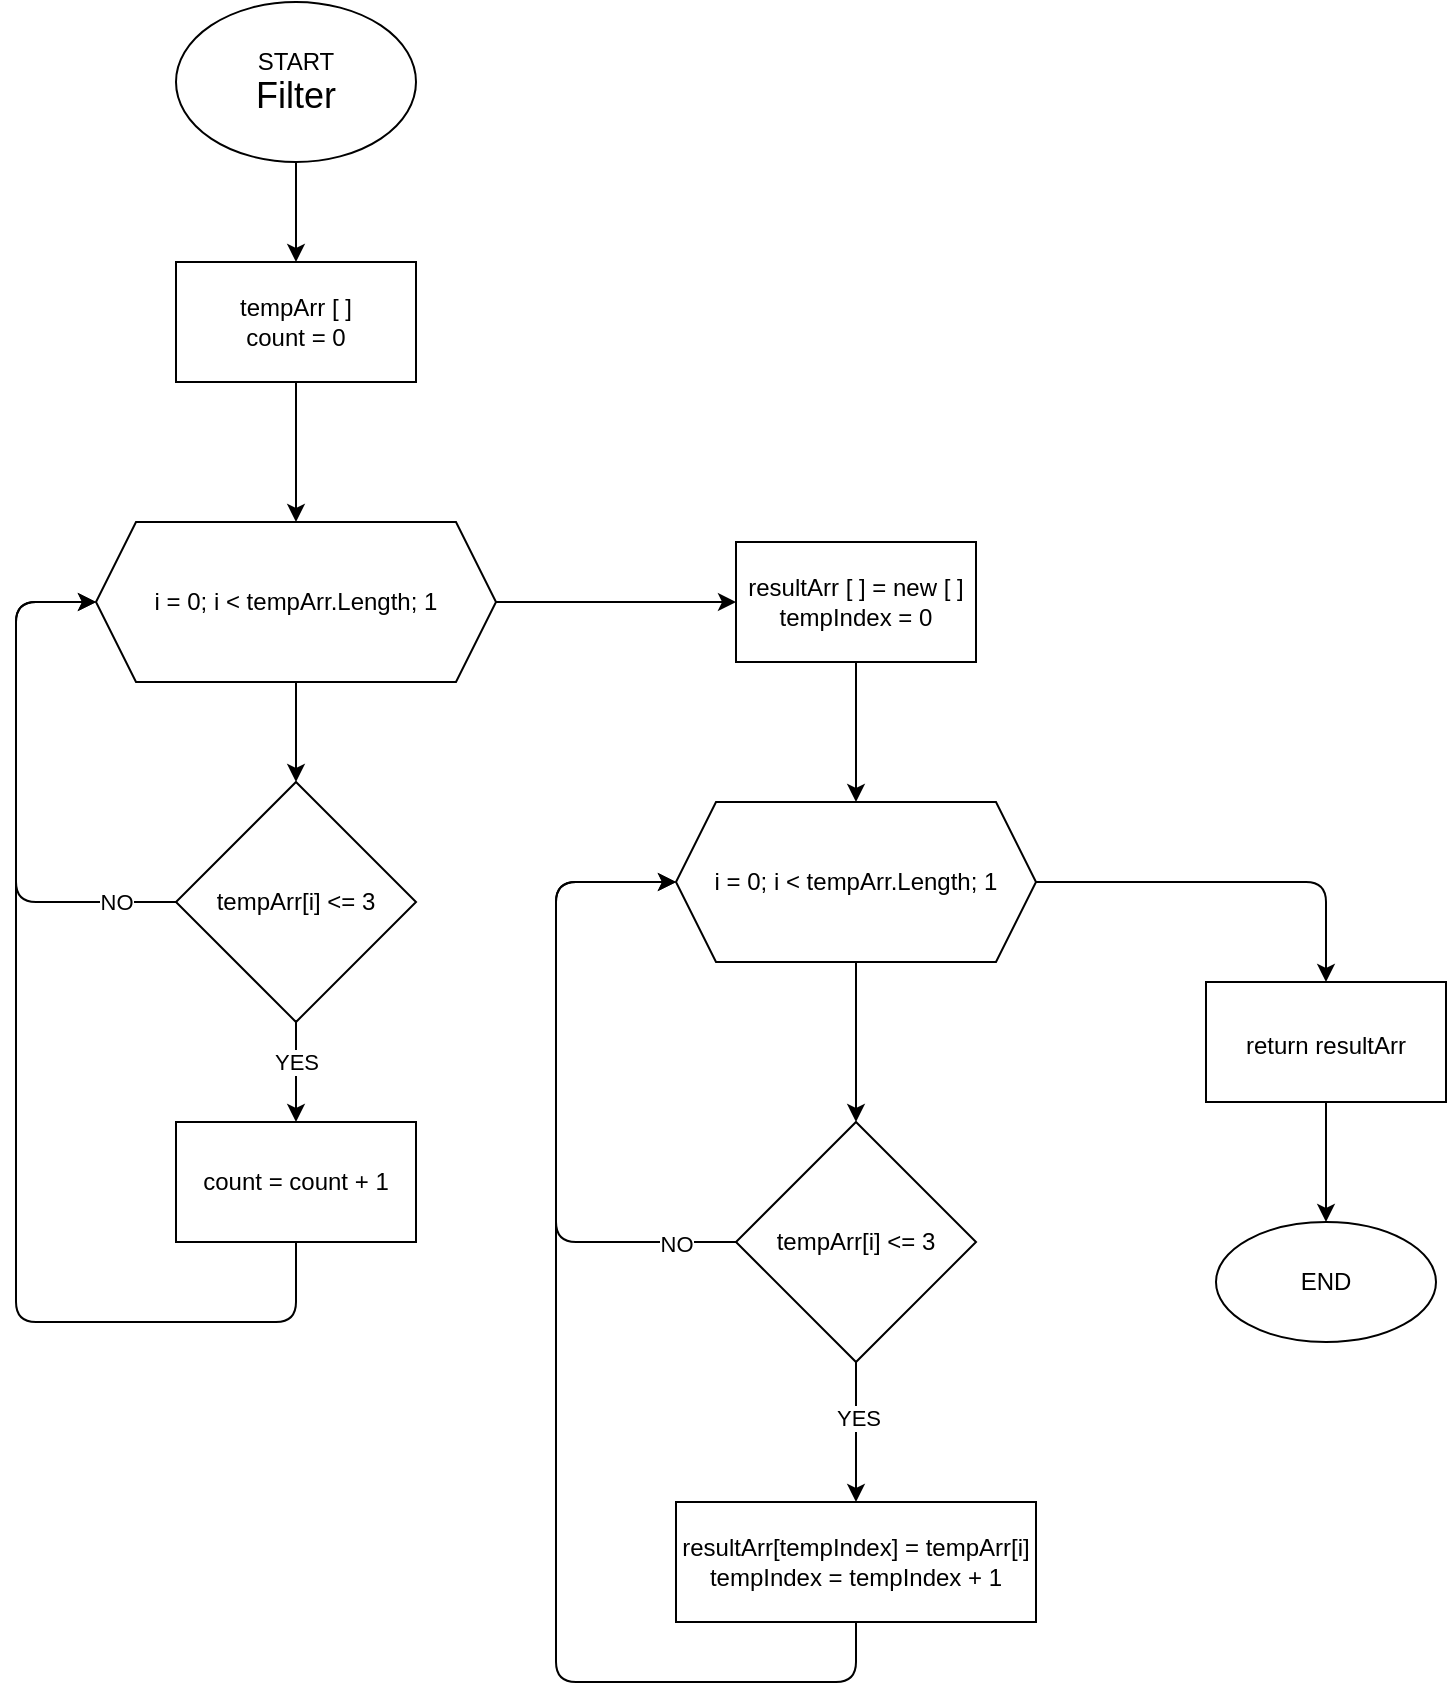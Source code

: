 <mxfile>
    <diagram id="EWhPCFQ_eLGS90JnhNdZ" name="Страница 1">
        <mxGraphModel dx="1743" dy="878" grid="1" gridSize="10" guides="1" tooltips="1" connect="1" arrows="1" fold="1" page="1" pageScale="1" pageWidth="827" pageHeight="1169" math="0" shadow="0">
            <root>
                <mxCell id="0"/>
                <mxCell id="1" parent="0"/>
                <mxCell id="39" value="" style="edgeStyle=none;html=1;" edge="1" parent="1" source="40" target="42">
                    <mxGeometry relative="1" as="geometry"/>
                </mxCell>
                <mxCell id="40" value="START&lt;br&gt;&lt;font style=&quot;font-size: 18px;&quot;&gt;Filter&lt;/font&gt;" style="ellipse;whiteSpace=wrap;html=1;" vertex="1" parent="1">
                    <mxGeometry x="120" y="20" width="120" height="80" as="geometry"/>
                </mxCell>
                <mxCell id="41" value="" style="edgeStyle=none;html=1;" edge="1" parent="1" source="42" target="45">
                    <mxGeometry relative="1" as="geometry"/>
                </mxCell>
                <mxCell id="42" value="tempArr [ ]&lt;br&gt;count = 0" style="whiteSpace=wrap;html=1;" vertex="1" parent="1">
                    <mxGeometry x="120" y="150" width="120" height="60" as="geometry"/>
                </mxCell>
                <mxCell id="43" value="" style="edgeStyle=none;html=1;" edge="1" parent="1" source="45" target="50">
                    <mxGeometry relative="1" as="geometry"/>
                </mxCell>
                <mxCell id="44" value="" style="edgeStyle=none;html=1;" edge="1" parent="1" source="45" target="54">
                    <mxGeometry relative="1" as="geometry"/>
                </mxCell>
                <mxCell id="45" value="i = 0; i &amp;lt; tempArr.Length; 1" style="shape=hexagon;perimeter=hexagonPerimeter2;whiteSpace=wrap;html=1;fixedSize=1;" vertex="1" parent="1">
                    <mxGeometry x="80" y="280" width="200" height="80" as="geometry"/>
                </mxCell>
                <mxCell id="46" value="" style="edgeStyle=none;html=1;" edge="1" parent="1" source="50" target="52">
                    <mxGeometry relative="1" as="geometry"/>
                </mxCell>
                <mxCell id="47" value="YES" style="edgeLabel;html=1;align=center;verticalAlign=middle;resizable=0;points=[];" vertex="1" connectable="0" parent="46">
                    <mxGeometry x="-0.455" y="1" relative="1" as="geometry">
                        <mxPoint x="-1" y="6" as="offset"/>
                    </mxGeometry>
                </mxCell>
                <mxCell id="48" style="edgeStyle=none;html=1;" edge="1" parent="1" source="50">
                    <mxGeometry relative="1" as="geometry">
                        <mxPoint x="80" y="320" as="targetPoint"/>
                        <Array as="points">
                            <mxPoint x="40" y="470"/>
                            <mxPoint x="40" y="320"/>
                        </Array>
                    </mxGeometry>
                </mxCell>
                <mxCell id="49" value="NO" style="edgeLabel;html=1;align=center;verticalAlign=middle;resizable=0;points=[];" vertex="1" connectable="0" parent="48">
                    <mxGeometry x="-0.76" y="1" relative="1" as="geometry">
                        <mxPoint x="2" y="-1" as="offset"/>
                    </mxGeometry>
                </mxCell>
                <mxCell id="50" value="tempArr[i] &amp;lt;= 3" style="rhombus;whiteSpace=wrap;html=1;" vertex="1" parent="1">
                    <mxGeometry x="120" y="410" width="120" height="120" as="geometry"/>
                </mxCell>
                <mxCell id="51" style="edgeStyle=none;html=1;entryX=0;entryY=0.5;entryDx=0;entryDy=0;exitX=0.5;exitY=1;exitDx=0;exitDy=0;" edge="1" parent="1" source="52" target="45">
                    <mxGeometry relative="1" as="geometry">
                        <Array as="points">
                            <mxPoint x="180" y="680"/>
                            <mxPoint x="90" y="680"/>
                            <mxPoint x="40" y="680"/>
                            <mxPoint x="40" y="500"/>
                            <mxPoint x="40" y="320"/>
                        </Array>
                    </mxGeometry>
                </mxCell>
                <mxCell id="52" value="count = count + 1" style="whiteSpace=wrap;html=1;" vertex="1" parent="1">
                    <mxGeometry x="120" y="580" width="120" height="60" as="geometry"/>
                </mxCell>
                <mxCell id="53" value="" style="edgeStyle=none;html=1;" edge="1" parent="1" source="54" target="57">
                    <mxGeometry relative="1" as="geometry"/>
                </mxCell>
                <mxCell id="54" value="resultArr [ ] = new [ ]&lt;br&gt;tempIndex = 0" style="whiteSpace=wrap;html=1;" vertex="1" parent="1">
                    <mxGeometry x="400" y="290" width="120" height="60" as="geometry"/>
                </mxCell>
                <mxCell id="55" value="" style="edgeStyle=none;html=1;entryX=0.5;entryY=0;entryDx=0;entryDy=0;" edge="1" parent="1" source="57" target="62">
                    <mxGeometry relative="1" as="geometry">
                        <mxPoint x="460" y="560" as="targetPoint"/>
                    </mxGeometry>
                </mxCell>
                <mxCell id="56" style="edgeStyle=none;html=1;entryX=0.5;entryY=0;entryDx=0;entryDy=0;" edge="1" parent="1" source="57" target="67">
                    <mxGeometry relative="1" as="geometry">
                        <mxPoint x="695" y="530" as="targetPoint"/>
                        <Array as="points">
                            <mxPoint x="695" y="460"/>
                        </Array>
                    </mxGeometry>
                </mxCell>
                <mxCell id="57" value="i = 0; i &amp;lt; tempArr.Length; 1" style="shape=hexagon;perimeter=hexagonPerimeter2;whiteSpace=wrap;html=1;fixedSize=1;" vertex="1" parent="1">
                    <mxGeometry x="370" y="420" width="180" height="80" as="geometry"/>
                </mxCell>
                <mxCell id="58" value="" style="edgeStyle=none;html=1;" edge="1" parent="1" source="62" target="64">
                    <mxGeometry relative="1" as="geometry"/>
                </mxCell>
                <mxCell id="59" value="YES" style="edgeLabel;html=1;align=center;verticalAlign=middle;resizable=0;points=[];" vertex="1" connectable="0" parent="58">
                    <mxGeometry x="-0.2" y="1" relative="1" as="geometry">
                        <mxPoint as="offset"/>
                    </mxGeometry>
                </mxCell>
                <mxCell id="60" style="edgeStyle=none;html=1;" edge="1" parent="1" source="62">
                    <mxGeometry relative="1" as="geometry">
                        <mxPoint x="370" y="460" as="targetPoint"/>
                        <Array as="points">
                            <mxPoint x="310" y="640"/>
                            <mxPoint x="310" y="460"/>
                        </Array>
                    </mxGeometry>
                </mxCell>
                <mxCell id="61" value="NO" style="edgeLabel;html=1;align=center;verticalAlign=middle;resizable=0;points=[];" vertex="1" connectable="0" parent="60">
                    <mxGeometry x="-0.816" y="1" relative="1" as="geometry">
                        <mxPoint as="offset"/>
                    </mxGeometry>
                </mxCell>
                <mxCell id="62" value="tempArr[i] &amp;lt;= 3" style="rhombus;whiteSpace=wrap;html=1;" vertex="1" parent="1">
                    <mxGeometry x="400" y="580" width="120" height="120" as="geometry"/>
                </mxCell>
                <mxCell id="63" style="edgeStyle=none;html=1;entryX=0;entryY=0.5;entryDx=0;entryDy=0;" edge="1" parent="1" source="64" target="57">
                    <mxGeometry relative="1" as="geometry">
                        <Array as="points">
                            <mxPoint x="460" y="860"/>
                            <mxPoint x="310" y="860"/>
                            <mxPoint x="310" y="600"/>
                            <mxPoint x="310" y="460"/>
                        </Array>
                    </mxGeometry>
                </mxCell>
                <mxCell id="64" value="resultArr[tempIndex] = tempArr[i]&lt;br&gt;tempIndex = tempIndex + 1" style="whiteSpace=wrap;html=1;" vertex="1" parent="1">
                    <mxGeometry x="370" y="770" width="180" height="60" as="geometry"/>
                </mxCell>
                <mxCell id="65" value="END" style="ellipse;whiteSpace=wrap;html=1;" vertex="1" parent="1">
                    <mxGeometry x="640" y="630" width="110" height="60" as="geometry"/>
                </mxCell>
                <mxCell id="66" value="" style="edgeStyle=none;html=1;fontSize=18;" edge="1" parent="1" source="67" target="65">
                    <mxGeometry relative="1" as="geometry"/>
                </mxCell>
                <mxCell id="67" value="&lt;font style=&quot;font-size: 12px;&quot;&gt;return resultArr&lt;/font&gt;" style="rounded=0;whiteSpace=wrap;html=1;fontSize=18;" vertex="1" parent="1">
                    <mxGeometry x="635" y="510" width="120" height="60" as="geometry"/>
                </mxCell>
            </root>
        </mxGraphModel>
    </diagram>
</mxfile>